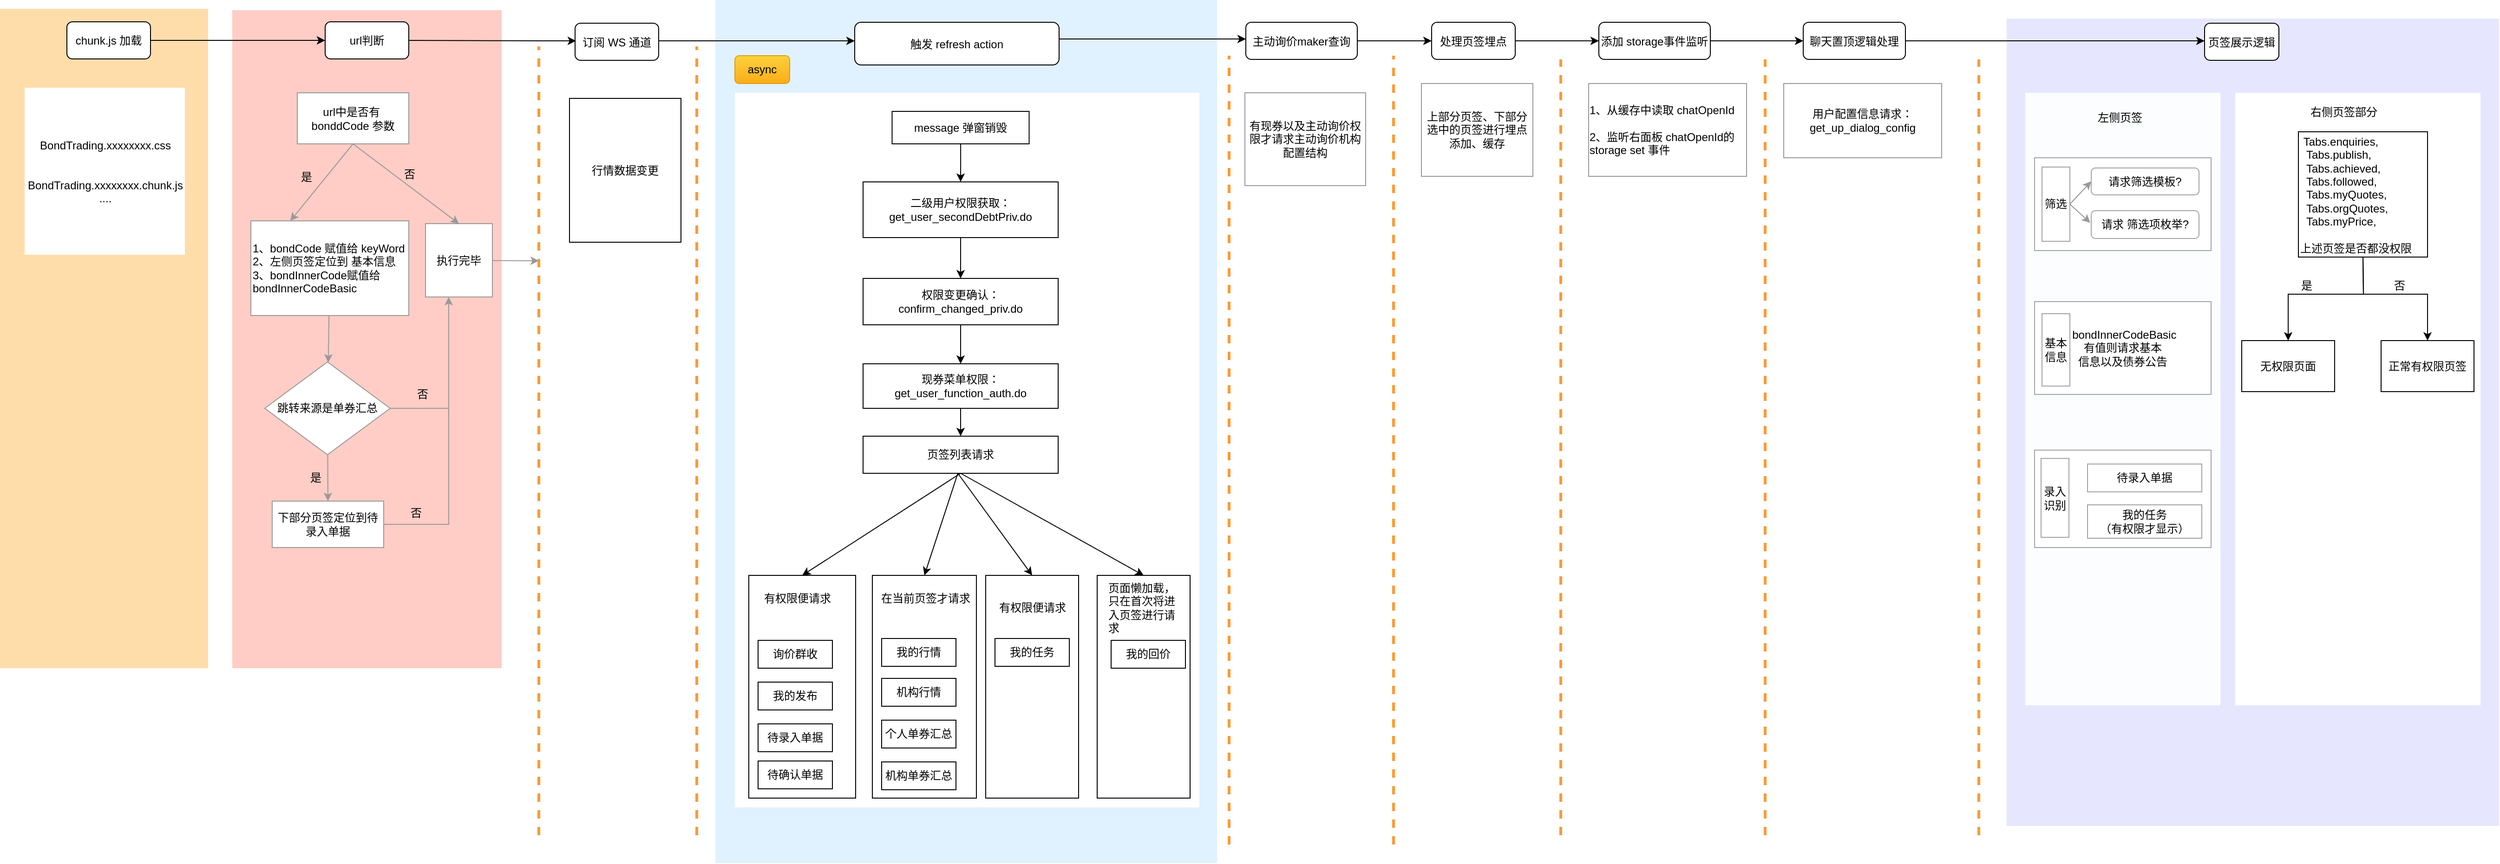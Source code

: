 <mxfile version="21.4.0" type="github" pages="2">
  <diagram id="E5x44cDoQaeF7NATeFnC" name="页面加载流程图">
    <mxGraphModel dx="2219" dy="549" grid="1" gridSize="10" guides="1" tooltips="1" connect="1" arrows="1" fold="1" page="1" pageScale="1" pageWidth="1169" pageHeight="1654" math="0" shadow="0">
      <root>
        <mxCell id="0" />
        <mxCell id="1" parent="0" />
        <mxCell id="bGXHBq7ZRL8jHebe2MsM-99" value="" style="rounded=0;whiteSpace=wrap;html=1;fontSize=12;strokeColor=none;strokeWidth=1;fillColor=#FFC8BF;opacity=90;" parent="1" vertex="1">
          <mxGeometry x="-540" y="131" width="290" height="709" as="geometry" />
        </mxCell>
        <mxCell id="bGXHBq7ZRL8jHebe2MsM-98" value="" style="rounded=0;whiteSpace=wrap;html=1;fontSize=12;strokeColor=none;strokeWidth=1;fillColor=#FFDDAB;" parent="1" vertex="1">
          <mxGeometry x="-790" y="129.5" width="224" height="710.5" as="geometry" />
        </mxCell>
        <mxCell id="bGXHBq7ZRL8jHebe2MsM-96" value="" style="rounded=0;whiteSpace=wrap;html=1;fontSize=12;strokeColor=none;strokeWidth=1;fillColor=#E6E7FF;" parent="1" vertex="1">
          <mxGeometry x="1370" y="140" width="530" height="870" as="geometry" />
        </mxCell>
        <mxCell id="bGXHBq7ZRL8jHebe2MsM-93" value="" style="rounded=0;whiteSpace=wrap;html=1;fontSize=12;strokeColor=none;strokeWidth=1;fillColor=#E0F1FF;" parent="1" vertex="1">
          <mxGeometry x="-20" y="120" width="540" height="930" as="geometry" />
        </mxCell>
        <mxCell id="bGXHBq7ZRL8jHebe2MsM-5" value="订阅 WS 通道" style="rounded=1;" parent="1" vertex="1">
          <mxGeometry x="-171" y="145" width="90" height="40" as="geometry" />
        </mxCell>
        <mxCell id="bGXHBq7ZRL8jHebe2MsM-6" value="" style="curved=1;noEdgeStyle=1;orthogonal=1;exitX=1;exitY=0.5;exitDx=0;exitDy=0;" parent="1" edge="1">
          <mxGeometry relative="1" as="geometry">
            <Array as="points">
              <mxPoint x="-250" y="164" />
              <mxPoint x="-170" y="164" />
              <mxPoint x="-186" y="164" />
            </Array>
            <mxPoint x="-356" y="163.5" as="sourcePoint" />
            <mxPoint x="-170" y="164" as="targetPoint" />
          </mxGeometry>
        </mxCell>
        <mxCell id="bGXHBq7ZRL8jHebe2MsM-7" value="触发 refresh action" style="rounded=1;" parent="1" vertex="1">
          <mxGeometry x="130" y="144" width="220" height="46" as="geometry" />
        </mxCell>
        <mxCell id="bGXHBq7ZRL8jHebe2MsM-8" value="" style="curved=1;noEdgeStyle=1;orthogonal=1;" parent="1" source="bGXHBq7ZRL8jHebe2MsM-5" target="bGXHBq7ZRL8jHebe2MsM-7" edge="1">
          <mxGeometry relative="1" as="geometry">
            <Array as="points">
              <mxPoint x="50" y="164" />
            </Array>
          </mxGeometry>
        </mxCell>
        <mxCell id="bGXHBq7ZRL8jHebe2MsM-9" value="主动询价maker查询" style="rounded=1;" parent="1" vertex="1">
          <mxGeometry x="551" y="144" width="120" height="40" as="geometry" />
        </mxCell>
        <mxCell id="bGXHBq7ZRL8jHebe2MsM-10" value="" style="curved=1;noEdgeStyle=1;orthogonal=1;" parent="1" edge="1">
          <mxGeometry relative="1" as="geometry">
            <Array as="points" />
            <mxPoint x="350" y="162" as="sourcePoint" />
            <mxPoint x="551" y="162" as="targetPoint" />
          </mxGeometry>
        </mxCell>
        <mxCell id="bGXHBq7ZRL8jHebe2MsM-11" value="处理页签埋点" style="rounded=1;" parent="1" vertex="1">
          <mxGeometry x="751" y="144" width="90" height="40" as="geometry" />
        </mxCell>
        <mxCell id="bGXHBq7ZRL8jHebe2MsM-12" value="" style="curved=1;noEdgeStyle=1;orthogonal=1;" parent="1" source="bGXHBq7ZRL8jHebe2MsM-9" target="bGXHBq7ZRL8jHebe2MsM-11" edge="1">
          <mxGeometry relative="1" as="geometry">
            <Array as="points">
              <mxPoint x="731" y="164" />
            </Array>
          </mxGeometry>
        </mxCell>
        <mxCell id="bGXHBq7ZRL8jHebe2MsM-13" value="添加 storage事件监听" style="rounded=1;" parent="1" vertex="1">
          <mxGeometry x="931" y="144" width="120" height="40" as="geometry" />
        </mxCell>
        <mxCell id="bGXHBq7ZRL8jHebe2MsM-14" value="" style="curved=1;noEdgeStyle=1;orthogonal=1;" parent="1" source="bGXHBq7ZRL8jHebe2MsM-11" target="bGXHBq7ZRL8jHebe2MsM-13" edge="1">
          <mxGeometry relative="1" as="geometry">
            <Array as="points">
              <mxPoint x="911" y="164" />
            </Array>
          </mxGeometry>
        </mxCell>
        <mxCell id="bGXHBq7ZRL8jHebe2MsM-15" value="聊天置顶逻辑处理" style="rounded=1;" parent="1" vertex="1">
          <mxGeometry x="1151" y="144" width="110" height="40" as="geometry" />
        </mxCell>
        <mxCell id="bGXHBq7ZRL8jHebe2MsM-16" value="" style="curved=1;noEdgeStyle=1;orthogonal=1;" parent="1" source="bGXHBq7ZRL8jHebe2MsM-13" target="bGXHBq7ZRL8jHebe2MsM-15" edge="1">
          <mxGeometry relative="1" as="geometry">
            <Array as="points">
              <mxPoint x="1051" y="164" />
              <mxPoint x="1131" y="164" />
            </Array>
          </mxGeometry>
        </mxCell>
        <mxCell id="bGXHBq7ZRL8jHebe2MsM-17" value="页签展示逻辑" style="rounded=1;" parent="1" vertex="1">
          <mxGeometry x="1583" y="145" width="80" height="40" as="geometry" />
        </mxCell>
        <mxCell id="bGXHBq7ZRL8jHebe2MsM-18" value="" style="curved=1;noEdgeStyle=1;orthogonal=1;" parent="1" source="bGXHBq7ZRL8jHebe2MsM-15" target="bGXHBq7ZRL8jHebe2MsM-17" edge="1">
          <mxGeometry relative="1" as="geometry">
            <Array as="points">
              <mxPoint x="1331" y="164" />
            </Array>
          </mxGeometry>
        </mxCell>
        <mxCell id="bGXHBq7ZRL8jHebe2MsM-20" value="url判断" style="rounded=1;whiteSpace=wrap;html=1;" parent="1" vertex="1">
          <mxGeometry x="-440" y="143.5" width="90" height="40" as="geometry" />
        </mxCell>
        <mxCell id="bGXHBq7ZRL8jHebe2MsM-22" value="行情数据变更" style="rounded=0;whiteSpace=wrap;html=1;" parent="1" vertex="1">
          <mxGeometry x="-177" y="226" width="120" height="155" as="geometry" />
        </mxCell>
        <mxCell id="bGXHBq7ZRL8jHebe2MsM-23" value="" style="rounded=0;whiteSpace=wrap;html=1;strokeColor=none;" parent="1" vertex="1">
          <mxGeometry x="1" y="220" width="500" height="770" as="geometry" />
        </mxCell>
        <mxCell id="bGXHBq7ZRL8jHebe2MsM-28" value="" style="edgeStyle=orthogonalEdgeStyle;rounded=0;orthogonalLoop=1;jettySize=auto;html=1;" parent="1" source="bGXHBq7ZRL8jHebe2MsM-24" target="bGXHBq7ZRL8jHebe2MsM-25" edge="1">
          <mxGeometry relative="1" as="geometry" />
        </mxCell>
        <mxCell id="bGXHBq7ZRL8jHebe2MsM-24" value="message 弹窗销毁" style="rounded=0;whiteSpace=wrap;html=1;" parent="1" vertex="1">
          <mxGeometry x="170.25" y="240" width="147.5" height="35" as="geometry" />
        </mxCell>
        <mxCell id="bGXHBq7ZRL8jHebe2MsM-33" value="" style="edgeStyle=orthogonalEdgeStyle;rounded=0;orthogonalLoop=1;jettySize=auto;html=1;" parent="1" source="bGXHBq7ZRL8jHebe2MsM-25" target="bGXHBq7ZRL8jHebe2MsM-32" edge="1">
          <mxGeometry relative="1" as="geometry" />
        </mxCell>
        <mxCell id="bGXHBq7ZRL8jHebe2MsM-25" value="二级用户权限获取：get_user_secondDebtPriv.do" style="rounded=0;whiteSpace=wrap;html=1;" parent="1" vertex="1">
          <mxGeometry x="139" y="316" width="210" height="60" as="geometry" />
        </mxCell>
        <mxCell id="bGXHBq7ZRL8jHebe2MsM-70" value="" style="edgeStyle=none;rounded=0;orthogonalLoop=1;jettySize=auto;html=1;" parent="1" source="bGXHBq7ZRL8jHebe2MsM-26" target="bGXHBq7ZRL8jHebe2MsM-45" edge="1">
          <mxGeometry relative="1" as="geometry" />
        </mxCell>
        <mxCell id="bGXHBq7ZRL8jHebe2MsM-26" value="现券菜单权限：get_user_function_auth.do" style="rounded=0;whiteSpace=wrap;html=1;" parent="1" vertex="1">
          <mxGeometry x="139" y="512" width="210" height="48" as="geometry" />
        </mxCell>
        <mxCell id="bGXHBq7ZRL8jHebe2MsM-34" value="" style="edgeStyle=orthogonalEdgeStyle;rounded=0;orthogonalLoop=1;jettySize=auto;html=1;" parent="1" source="bGXHBq7ZRL8jHebe2MsM-32" target="bGXHBq7ZRL8jHebe2MsM-26" edge="1">
          <mxGeometry relative="1" as="geometry" />
        </mxCell>
        <mxCell id="bGXHBq7ZRL8jHebe2MsM-32" value="权限变更确认：confirm_changed_priv.do" style="rounded=0;whiteSpace=wrap;html=1;" parent="1" vertex="1">
          <mxGeometry x="139" y="420" width="210" height="50" as="geometry" />
        </mxCell>
        <mxCell id="bGXHBq7ZRL8jHebe2MsM-35" value="" style="rounded=0;whiteSpace=wrap;html=1;" parent="1" vertex="1">
          <mxGeometry x="16" y="740" width="115" height="240" as="geometry" />
        </mxCell>
        <mxCell id="bGXHBq7ZRL8jHebe2MsM-36" value="" style="rounded=0;whiteSpace=wrap;html=1;" parent="1" vertex="1">
          <mxGeometry x="149" y="740" width="112" height="240" as="geometry" />
        </mxCell>
        <mxCell id="bGXHBq7ZRL8jHebe2MsM-66" style="edgeStyle=none;rounded=0;orthogonalLoop=1;jettySize=auto;html=1;entryX=0.5;entryY=0;entryDx=0;entryDy=0;exitX=0.5;exitY=1;exitDx=0;exitDy=0;" parent="1" source="bGXHBq7ZRL8jHebe2MsM-45" target="bGXHBq7ZRL8jHebe2MsM-35" edge="1">
          <mxGeometry relative="1" as="geometry" />
        </mxCell>
        <mxCell id="bGXHBq7ZRL8jHebe2MsM-67" style="edgeStyle=none;rounded=0;orthogonalLoop=1;jettySize=auto;html=1;entryX=0.5;entryY=0;entryDx=0;entryDy=0;" parent="1" target="bGXHBq7ZRL8jHebe2MsM-36" edge="1">
          <mxGeometry relative="1" as="geometry">
            <mxPoint x="241" y="630" as="sourcePoint" />
          </mxGeometry>
        </mxCell>
        <mxCell id="bGXHBq7ZRL8jHebe2MsM-68" value="" style="edgeStyle=none;rounded=0;orthogonalLoop=1;jettySize=auto;html=1;entryX=0.5;entryY=0;entryDx=0;entryDy=0;exitX=0.5;exitY=1;exitDx=0;exitDy=0;" parent="1" source="bGXHBq7ZRL8jHebe2MsM-45" target="bGXHBq7ZRL8jHebe2MsM-56" edge="1">
          <mxGeometry relative="1" as="geometry" />
        </mxCell>
        <mxCell id="bGXHBq7ZRL8jHebe2MsM-69" value="" style="edgeStyle=none;rounded=0;orthogonalLoop=1;jettySize=auto;html=1;entryX=0.5;entryY=0;entryDx=0;entryDy=0;" parent="1" target="bGXHBq7ZRL8jHebe2MsM-55" edge="1">
          <mxGeometry relative="1" as="geometry">
            <mxPoint x="241" y="630" as="sourcePoint" />
          </mxGeometry>
        </mxCell>
        <mxCell id="bGXHBq7ZRL8jHebe2MsM-45" value="页签列表请求" style="rounded=0;whiteSpace=wrap;html=1;" parent="1" vertex="1">
          <mxGeometry x="139" y="590" width="210" height="40" as="geometry" />
        </mxCell>
        <mxCell id="bGXHBq7ZRL8jHebe2MsM-46" value="询价群收" style="rounded=0;whiteSpace=wrap;html=1;" parent="1" vertex="1">
          <mxGeometry x="26" y="810" width="80" height="30" as="geometry" />
        </mxCell>
        <mxCell id="bGXHBq7ZRL8jHebe2MsM-47" value="我的发布" style="rounded=0;whiteSpace=wrap;html=1;" parent="1" vertex="1">
          <mxGeometry x="26" y="855" width="80" height="30" as="geometry" />
        </mxCell>
        <mxCell id="bGXHBq7ZRL8jHebe2MsM-48" value="待录入单据" style="rounded=0;whiteSpace=wrap;html=1;" parent="1" vertex="1">
          <mxGeometry x="26" y="900" width="80" height="30" as="geometry" />
        </mxCell>
        <mxCell id="bGXHBq7ZRL8jHebe2MsM-49" value="待确认单据" style="rounded=0;whiteSpace=wrap;html=1;" parent="1" vertex="1">
          <mxGeometry x="26" y="940" width="80" height="30" as="geometry" />
        </mxCell>
        <mxCell id="bGXHBq7ZRL8jHebe2MsM-51" value="我的行情" style="rounded=0;whiteSpace=wrap;html=1;" parent="1" vertex="1">
          <mxGeometry x="159" y="808" width="80" height="30" as="geometry" />
        </mxCell>
        <mxCell id="bGXHBq7ZRL8jHebe2MsM-52" value="机构行情" style="rounded=0;whiteSpace=wrap;html=1;" parent="1" vertex="1">
          <mxGeometry x="159" y="851" width="80" height="30" as="geometry" />
        </mxCell>
        <mxCell id="bGXHBq7ZRL8jHebe2MsM-53" value="个人单券汇总" style="rounded=0;whiteSpace=wrap;html=1;" parent="1" vertex="1">
          <mxGeometry x="159" y="896" width="80" height="30" as="geometry" />
        </mxCell>
        <mxCell id="bGXHBq7ZRL8jHebe2MsM-54" value="机构单券汇总" style="rounded=0;whiteSpace=wrap;html=1;" parent="1" vertex="1">
          <mxGeometry x="159" y="941" width="80" height="30" as="geometry" />
        </mxCell>
        <mxCell id="bGXHBq7ZRL8jHebe2MsM-55" value="&lt;span style=&quot;color: rgba(0, 0, 0, 0); font-family: monospace; font-size: 0px; text-align: start;&quot;&gt;%3CmxGraphModel%3E%3Croot%3E%3CmxCell%20id%3D%220%22%2F%3E%3CmxCell%20id%3D%221%22%20parent%3D%220%22%2F%3E%3CmxCell%20id%3D%222%22%20value%3D%22%E6%9C%89%E6%9D%83%E9%99%90%E4%BE%BF%E8%AF%B7%E6%B1%82%22%20style%3D%22text%3Bhtml%3D1%3BstrokeColor%3Dnone%3BfillColor%3Dnone%3Balign%3Dcenter%3BverticalAlign%3Dmiddle%3BwhiteSpace%3Dwrap%3Brounded%3D0%3B%22%20vertex%3D%221%22%20parent%3D%221%22%3E%3CmxGeometry%20x%3D%2275%22%20y%3D%22750%22%20width%3D%2285%22%20height%3D%2230%22%20as%3D%22geometry%22%2F%3E%3C%2FmxCell%3E%3C%2Froot%3E%3C%2FmxGraphModel%3E&lt;/span&gt;" style="rounded=0;whiteSpace=wrap;html=1;" parent="1" vertex="1">
          <mxGeometry x="271" y="740" width="100" height="240" as="geometry" />
        </mxCell>
        <mxCell id="bGXHBq7ZRL8jHebe2MsM-56" value="" style="rounded=0;whiteSpace=wrap;html=1;" parent="1" vertex="1">
          <mxGeometry x="391" y="740" width="100" height="240" as="geometry" />
        </mxCell>
        <mxCell id="bGXHBq7ZRL8jHebe2MsM-57" value="我的任务" style="rounded=0;whiteSpace=wrap;html=1;" parent="1" vertex="1">
          <mxGeometry x="281" y="808" width="80" height="30" as="geometry" />
        </mxCell>
        <mxCell id="bGXHBq7ZRL8jHebe2MsM-58" value="我的回价" style="rounded=0;whiteSpace=wrap;html=1;" parent="1" vertex="1">
          <mxGeometry x="406" y="810" width="80" height="30" as="geometry" />
        </mxCell>
        <mxCell id="bGXHBq7ZRL8jHebe2MsM-60" value="" style="edgeStyle=orthogonalEdgeStyle;rounded=0;orthogonalLoop=1;jettySize=auto;html=1;entryX=0;entryY=0.5;entryDx=0;entryDy=0;" parent="1" source="bGXHBq7ZRL8jHebe2MsM-59" target="bGXHBq7ZRL8jHebe2MsM-20" edge="1">
          <mxGeometry relative="1" as="geometry">
            <mxPoint x="-411" y="164" as="targetPoint" />
          </mxGeometry>
        </mxCell>
        <mxCell id="bGXHBq7ZRL8jHebe2MsM-59" value="chunk.js 加载" style="rounded=1;whiteSpace=wrap;html=1;" parent="1" vertex="1">
          <mxGeometry x="-718" y="143.5" width="90" height="40" as="geometry" />
        </mxCell>
        <mxCell id="bGXHBq7ZRL8jHebe2MsM-61" value="BondTrading.xxxxxxxx.css&lt;br&gt;&lt;br&gt;&lt;br&gt;BondTrading.xxxxxxxx.chunk.js&lt;br&gt;...." style="rounded=0;whiteSpace=wrap;html=1;strokeColor=none;" parent="1" vertex="1">
          <mxGeometry x="-763.5" y="214.5" width="172.5" height="180" as="geometry" />
        </mxCell>
        <mxCell id="bGXHBq7ZRL8jHebe2MsM-62" value="有权限便请求" style="text;html=1;strokeColor=none;fillColor=none;align=center;verticalAlign=middle;whiteSpace=wrap;rounded=0;" parent="1" vertex="1">
          <mxGeometry x="26" y="750" width="85" height="30" as="geometry" />
        </mxCell>
        <mxCell id="bGXHBq7ZRL8jHebe2MsM-63" value="在当前页签才请求" style="text;html=1;strokeColor=none;fillColor=none;align=center;verticalAlign=middle;whiteSpace=wrap;rounded=0;" parent="1" vertex="1">
          <mxGeometry x="153" y="750" width="107" height="30" as="geometry" />
        </mxCell>
        <mxCell id="bGXHBq7ZRL8jHebe2MsM-64" value="有权限便请求" style="text;html=1;strokeColor=none;fillColor=none;align=center;verticalAlign=middle;whiteSpace=wrap;rounded=0;" parent="1" vertex="1">
          <mxGeometry x="277.5" y="759.5" width="87" height="31" as="geometry" />
        </mxCell>
        <mxCell id="bGXHBq7ZRL8jHebe2MsM-65" value="页面懒加载，只在首次将进入页签进行请求" style="text;html=1;strokeColor=none;fillColor=none;align=left;verticalAlign=middle;whiteSpace=wrap;rounded=0;" parent="1" vertex="1">
          <mxGeometry x="401" y="750" width="80" height="50" as="geometry" />
        </mxCell>
        <mxCell id="bGXHBq7ZRL8jHebe2MsM-71" value="&lt;font style=&quot;font-size: 12px;&quot;&gt;有现券以及主动询价权限才请求主动询价机构配置结构&lt;/font&gt;" style="rounded=0;whiteSpace=wrap;html=1;strokeColor=#999999;" parent="1" vertex="1">
          <mxGeometry x="550" y="220" width="130" height="100" as="geometry" />
        </mxCell>
        <mxCell id="bGXHBq7ZRL8jHebe2MsM-72" value="&lt;font style=&quot;font-size: 12px;&quot;&gt;上部分页签、下部分选中的页签进行埋点添加、缓存&lt;/font&gt;" style="rounded=0;whiteSpace=wrap;html=1;strokeColor=#999999;" parent="1" vertex="1">
          <mxGeometry x="740" y="210" width="120" height="100" as="geometry" />
        </mxCell>
        <mxCell id="bGXHBq7ZRL8jHebe2MsM-73" value="&lt;div style=&quot;text-align: left;&quot;&gt;&lt;span style=&quot;background-color: initial;&quot;&gt;1、从缓存中读取 chatOpenId&lt;br&gt;&lt;br&gt;&lt;/span&gt;&lt;/div&gt;&lt;div style=&quot;text-align: left;&quot;&gt;&lt;span style=&quot;background-color: initial;&quot;&gt;2、监听右面板 chatOpenId的storage set 事件&lt;/span&gt;&lt;/div&gt;" style="rounded=0;whiteSpace=wrap;html=1;fontSize=12;strokeColor=#999999;" parent="1" vertex="1">
          <mxGeometry x="920" y="210" width="170" height="100" as="geometry" />
        </mxCell>
        <mxCell id="bGXHBq7ZRL8jHebe2MsM-74" value="用户配置信息请求：&lt;br&gt;get_up_dialog_config" style="rounded=0;whiteSpace=wrap;html=1;fontSize=12;strokeColor=#999999;" parent="1" vertex="1">
          <mxGeometry x="1130" y="210" width="170" height="80" as="geometry" />
        </mxCell>
        <mxCell id="bGXHBq7ZRL8jHebe2MsM-75" value="" style="rounded=0;whiteSpace=wrap;html=1;fontSize=12;strokeColor=none;" parent="1" vertex="1">
          <mxGeometry x="1616" y="220" width="264" height="660" as="geometry" />
        </mxCell>
        <mxCell id="bGXHBq7ZRL8jHebe2MsM-80" style="edgeStyle=none;rounded=0;orthogonalLoop=1;jettySize=auto;html=1;exitX=0.5;exitY=1;exitDx=0;exitDy=0;entryX=0.5;entryY=0;entryDx=0;entryDy=0;fontSize=12;" parent="1" source="bGXHBq7ZRL8jHebe2MsM-76" target="bGXHBq7ZRL8jHebe2MsM-77" edge="1">
          <mxGeometry relative="1" as="geometry">
            <Array as="points">
              <mxPoint x="1754" y="437" />
              <mxPoint x="1673" y="437" />
            </Array>
          </mxGeometry>
        </mxCell>
        <mxCell id="bGXHBq7ZRL8jHebe2MsM-81" style="edgeStyle=none;rounded=0;orthogonalLoop=1;jettySize=auto;html=1;exitX=0.5;exitY=1;exitDx=0;exitDy=0;entryX=0.5;entryY=0;entryDx=0;entryDy=0;fontSize=12;" parent="1" source="bGXHBq7ZRL8jHebe2MsM-76" target="bGXHBq7ZRL8jHebe2MsM-78" edge="1">
          <mxGeometry relative="1" as="geometry">
            <Array as="points">
              <mxPoint x="1754" y="437" />
              <mxPoint x="1823" y="437" />
            </Array>
          </mxGeometry>
        </mxCell>
        <mxCell id="bGXHBq7ZRL8jHebe2MsM-76" value="&lt;div&gt;&lt;div&gt;&amp;nbsp;Tabs.enquiries,&lt;/div&gt;&lt;div&gt;&amp;nbsp; Tabs.publish,&lt;/div&gt;&lt;div&gt;&amp;nbsp; Tabs.achieved,&lt;/div&gt;&lt;div&gt;&amp;nbsp; Tabs.followed,&lt;/div&gt;&lt;div&gt;&amp;nbsp; Tabs.myQuotes,&lt;/div&gt;&lt;div&gt;&amp;nbsp; Tabs.orgQuotes,&lt;/div&gt;&lt;div&gt;&amp;nbsp; Tabs.myPrice,&lt;/div&gt;&lt;div&gt;&lt;span style=&quot;background-color: initial;&quot;&gt;&amp;nbsp;&lt;/span&gt;&lt;br&gt;&lt;/div&gt;&lt;/div&gt;&lt;div&gt;上述页签是否都没权限&lt;/div&gt;" style="rounded=0;whiteSpace=wrap;html=1;fontSize=12;align=left;" parent="1" vertex="1">
          <mxGeometry x="1684" y="262" width="139" height="135" as="geometry" />
        </mxCell>
        <mxCell id="bGXHBq7ZRL8jHebe2MsM-77" value="无权限页面" style="rounded=0;whiteSpace=wrap;html=1;fontSize=12;" parent="1" vertex="1">
          <mxGeometry x="1623" y="487" width="100" height="55" as="geometry" />
        </mxCell>
        <mxCell id="bGXHBq7ZRL8jHebe2MsM-78" value="正常有权限页签" style="rounded=0;whiteSpace=wrap;html=1;fontSize=12;" parent="1" vertex="1">
          <mxGeometry x="1773" y="487" width="100" height="55" as="geometry" />
        </mxCell>
        <mxCell id="bGXHBq7ZRL8jHebe2MsM-82" value="否" style="text;html=1;strokeColor=none;fillColor=none;align=center;verticalAlign=middle;whiteSpace=wrap;rounded=0;fontSize=12;" parent="1" vertex="1">
          <mxGeometry x="1763" y="413" width="60" height="30" as="geometry" />
        </mxCell>
        <mxCell id="bGXHBq7ZRL8jHebe2MsM-84" value="是" style="text;html=1;strokeColor=none;fillColor=none;align=center;verticalAlign=middle;whiteSpace=wrap;rounded=0;fontSize=12;" parent="1" vertex="1">
          <mxGeometry x="1663" y="413" width="60" height="30" as="geometry" />
        </mxCell>
        <mxCell id="bGXHBq7ZRL8jHebe2MsM-91" value="" style="endArrow=none;html=1;rounded=0;fontSize=12;dashed=1;strokeColor=#FF9933;strokeWidth=3;" parent="1" edge="1">
          <mxGeometry width="50" height="50" relative="1" as="geometry">
            <mxPoint x="890" y="1020" as="sourcePoint" />
            <mxPoint x="890" y="184" as="targetPoint" />
          </mxGeometry>
        </mxCell>
        <mxCell id="bGXHBq7ZRL8jHebe2MsM-92" value="" style="endArrow=none;html=1;rounded=0;fontSize=12;dashed=1;strokeColor=#FF9933;strokeWidth=3;" parent="1" edge="1">
          <mxGeometry width="50" height="50" relative="1" as="geometry">
            <mxPoint x="710" y="1030" as="sourcePoint" />
            <mxPoint x="710" y="180" as="targetPoint" />
          </mxGeometry>
        </mxCell>
        <mxCell id="bGXHBq7ZRL8jHebe2MsM-94" value="" style="endArrow=none;html=1;rounded=0;fontSize=12;dashed=1;strokeColor=#FF9933;strokeWidth=3;" parent="1" edge="1">
          <mxGeometry width="50" height="50" relative="1" as="geometry">
            <mxPoint x="1110" y="1020" as="sourcePoint" />
            <mxPoint x="1110" y="184" as="targetPoint" />
          </mxGeometry>
        </mxCell>
        <mxCell id="bGXHBq7ZRL8jHebe2MsM-95" value="" style="endArrow=none;html=1;rounded=0;fontSize=12;dashed=1;strokeColor=#FF9933;strokeWidth=3;" parent="1" edge="1">
          <mxGeometry width="50" height="50" relative="1" as="geometry">
            <mxPoint x="1340" y="1020" as="sourcePoint" />
            <mxPoint x="1340" y="184" as="targetPoint" />
          </mxGeometry>
        </mxCell>
        <mxCell id="bGXHBq7ZRL8jHebe2MsM-102" value="" style="edgeStyle=none;rounded=0;orthogonalLoop=1;jettySize=auto;html=1;fontSize=12;strokeColor=#999999;strokeWidth=1;entryX=0.25;entryY=0;entryDx=0;entryDy=0;exitX=0.5;exitY=1;exitDx=0;exitDy=0;" parent="1" source="bGXHBq7ZRL8jHebe2MsM-100" target="bGXHBq7ZRL8jHebe2MsM-101" edge="1">
          <mxGeometry relative="1" as="geometry" />
        </mxCell>
        <mxCell id="bGXHBq7ZRL8jHebe2MsM-108" style="edgeStyle=none;rounded=0;orthogonalLoop=1;jettySize=auto;html=1;exitX=0.5;exitY=1;exitDx=0;exitDy=0;entryX=0.5;entryY=0;entryDx=0;entryDy=0;fontSize=12;strokeColor=#999999;strokeWidth=1;" parent="1" source="bGXHBq7ZRL8jHebe2MsM-100" target="bGXHBq7ZRL8jHebe2MsM-107" edge="1">
          <mxGeometry relative="1" as="geometry" />
        </mxCell>
        <mxCell id="bGXHBq7ZRL8jHebe2MsM-100" value="url中是否有&amp;nbsp; bonddCode 参数" style="rounded=0;whiteSpace=wrap;html=1;fontSize=12;strokeColor=#999999;strokeWidth=1;fillColor=#FFFFFF;" parent="1" vertex="1">
          <mxGeometry x="-470" y="220" width="120" height="55" as="geometry" />
        </mxCell>
        <mxCell id="bGXHBq7ZRL8jHebe2MsM-114" value="" style="edgeStyle=none;rounded=0;orthogonalLoop=1;jettySize=auto;html=1;fontSize=12;strokeColor=#999999;strokeWidth=1;" parent="1" source="bGXHBq7ZRL8jHebe2MsM-101" target="bGXHBq7ZRL8jHebe2MsM-113" edge="1">
          <mxGeometry relative="1" as="geometry" />
        </mxCell>
        <mxCell id="bGXHBq7ZRL8jHebe2MsM-101" value="1、bondCode 赋值给 keyWord&lt;br&gt;2、左侧页签定位到 基本信息&lt;br&gt;3、bondInnerCode赋值给bondInnerCodeBasic" style="whiteSpace=wrap;html=1;fillColor=#FFFFFF;strokeColor=#999999;rounded=0;strokeWidth=1;align=left;" parent="1" vertex="1">
          <mxGeometry x="-520" y="358" width="170" height="102" as="geometry" />
        </mxCell>
        <mxCell id="bGXHBq7ZRL8jHebe2MsM-128" value="" style="edgeStyle=none;rounded=0;orthogonalLoop=1;jettySize=auto;html=1;fontSize=12;strokeColor=#999999;strokeWidth=1;" parent="1" source="bGXHBq7ZRL8jHebe2MsM-107" edge="1">
          <mxGeometry relative="1" as="geometry">
            <mxPoint x="-210" y="401" as="targetPoint" />
          </mxGeometry>
        </mxCell>
        <mxCell id="bGXHBq7ZRL8jHebe2MsM-107" value="执行完毕" style="rounded=0;whiteSpace=wrap;html=1;fontSize=12;strokeColor=#999999;strokeWidth=1;fillColor=#FFFFFF;" parent="1" vertex="1">
          <mxGeometry x="-332" y="361" width="72" height="79" as="geometry" />
        </mxCell>
        <mxCell id="bGXHBq7ZRL8jHebe2MsM-109" value="是" style="text;html=1;strokeColor=none;fillColor=none;align=center;verticalAlign=middle;whiteSpace=wrap;rounded=0;fontSize=12;" parent="1" vertex="1">
          <mxGeometry x="-490" y="296" width="60" height="30" as="geometry" />
        </mxCell>
        <mxCell id="bGXHBq7ZRL8jHebe2MsM-110" value="否" style="text;html=1;strokeColor=none;fillColor=none;align=center;verticalAlign=middle;whiteSpace=wrap;rounded=0;fontSize=12;" parent="1" vertex="1">
          <mxGeometry x="-379" y="293" width="60" height="30" as="geometry" />
        </mxCell>
        <mxCell id="bGXHBq7ZRL8jHebe2MsM-119" style="edgeStyle=none;rounded=0;orthogonalLoop=1;jettySize=auto;html=1;entryX=0.5;entryY=0;entryDx=0;entryDy=0;fontSize=12;strokeColor=#999999;strokeWidth=1;" parent="1" source="bGXHBq7ZRL8jHebe2MsM-113" target="bGXHBq7ZRL8jHebe2MsM-118" edge="1">
          <mxGeometry relative="1" as="geometry" />
        </mxCell>
        <mxCell id="bGXHBq7ZRL8jHebe2MsM-113" value="跳转来源是单券汇总" style="rhombus;whiteSpace=wrap;html=1;align=center;fillColor=#FFFFFF;strokeColor=#999999;rounded=0;strokeWidth=1;" parent="1" vertex="1">
          <mxGeometry x="-505" y="510" width="135" height="100" as="geometry" />
        </mxCell>
        <mxCell id="bGXHBq7ZRL8jHebe2MsM-117" value="否" style="text;html=1;strokeColor=none;fillColor=none;align=center;verticalAlign=middle;whiteSpace=wrap;rounded=0;fontSize=12;" parent="1" vertex="1">
          <mxGeometry x="-365" y="530" width="60" height="30" as="geometry" />
        </mxCell>
        <mxCell id="bGXHBq7ZRL8jHebe2MsM-118" value="下部分页签定位到待录入单据" style="rounded=0;whiteSpace=wrap;html=1;fontSize=12;strokeColor=#999999;strokeWidth=1;fillColor=#FFFFFF;" parent="1" vertex="1">
          <mxGeometry x="-497" y="660" width="120" height="50" as="geometry" />
        </mxCell>
        <mxCell id="bGXHBq7ZRL8jHebe2MsM-125" value="" style="group" parent="1" vertex="1" connectable="0">
          <mxGeometry x="-307" y="560" height="125" as="geometry" />
        </mxCell>
        <mxCell id="bGXHBq7ZRL8jHebe2MsM-144" value="" style="group" parent="bGXHBq7ZRL8jHebe2MsM-125" vertex="1" connectable="0">
          <mxGeometry height="125" as="geometry" />
        </mxCell>
        <mxCell id="bGXHBq7ZRL8jHebe2MsM-116" style="edgeStyle=none;rounded=0;orthogonalLoop=1;jettySize=auto;html=1;exitX=1;exitY=0.5;exitDx=0;exitDy=0;fontSize=12;strokeColor=#999999;strokeWidth=1;" parent="bGXHBq7ZRL8jHebe2MsM-144" source="bGXHBq7ZRL8jHebe2MsM-113" edge="1">
          <mxGeometry relative="1" as="geometry">
            <mxPoint y="-120" as="targetPoint" />
            <Array as="points">
              <mxPoint />
            </Array>
          </mxGeometry>
        </mxCell>
        <mxCell id="bGXHBq7ZRL8jHebe2MsM-124" value="" style="endArrow=none;html=1;rounded=0;fontSize=12;strokeColor=#999999;strokeWidth=1;exitX=1;exitY=0.5;exitDx=0;exitDy=0;" parent="bGXHBq7ZRL8jHebe2MsM-144" source="bGXHBq7ZRL8jHebe2MsM-118" edge="1">
          <mxGeometry width="50" height="50" relative="1" as="geometry">
            <mxPoint x="-63" y="130" as="sourcePoint" />
            <mxPoint as="targetPoint" />
            <Array as="points">
              <mxPoint y="125" />
            </Array>
          </mxGeometry>
        </mxCell>
        <mxCell id="bGXHBq7ZRL8jHebe2MsM-126" value="是" style="text;html=1;strokeColor=none;fillColor=none;align=center;verticalAlign=middle;whiteSpace=wrap;rounded=0;fontSize=12;" parent="1" vertex="1">
          <mxGeometry x="-480" y="620" width="60" height="30" as="geometry" />
        </mxCell>
        <mxCell id="bGXHBq7ZRL8jHebe2MsM-127" value="否" style="text;html=1;strokeColor=none;fillColor=none;align=center;verticalAlign=middle;whiteSpace=wrap;rounded=0;fontSize=12;" parent="1" vertex="1">
          <mxGeometry x="-372" y="658" width="60" height="30" as="geometry" />
        </mxCell>
        <mxCell id="bGXHBq7ZRL8jHebe2MsM-129" value="" style="endArrow=none;html=1;rounded=0;fontSize=12;dashed=1;strokeColor=#FF9933;strokeWidth=3;" parent="1" edge="1">
          <mxGeometry width="50" height="50" relative="1" as="geometry">
            <mxPoint x="-210" y="1020" as="sourcePoint" />
            <mxPoint x="-210" y="170" as="targetPoint" />
          </mxGeometry>
        </mxCell>
        <mxCell id="bGXHBq7ZRL8jHebe2MsM-132" value="async" style="rounded=1;whiteSpace=wrap;html=1;fontSize=12;strokeColor=#d79b00;strokeWidth=1;fillColor=#ffcd28;opacity=90;gradientColor=#ffa500;" parent="1" vertex="1">
          <mxGeometry x="1" y="180" width="59" height="30" as="geometry" />
        </mxCell>
        <mxCell id="bGXHBq7ZRL8jHebe2MsM-133" value="" style="rounded=0;whiteSpace=wrap;html=1;fontSize=12;strokeColor=none;strokeWidth=1;fillColor=#FFFFFF;opacity=90;" parent="1" vertex="1">
          <mxGeometry x="1390" y="220" width="210" height="660" as="geometry" />
        </mxCell>
        <mxCell id="bGXHBq7ZRL8jHebe2MsM-134" value="左侧页签" style="text;html=1;strokeColor=none;fillColor=none;align=center;verticalAlign=middle;whiteSpace=wrap;rounded=0;fontSize=12;opacity=90;" parent="1" vertex="1">
          <mxGeometry x="1454" y="231" width="76" height="31" as="geometry" />
        </mxCell>
        <mxCell id="bGXHBq7ZRL8jHebe2MsM-135" value="右侧页签部分" style="text;html=1;strokeColor=none;fillColor=none;align=center;verticalAlign=middle;whiteSpace=wrap;rounded=0;fontSize=12;opacity=90;" parent="1" vertex="1">
          <mxGeometry x="1693" y="226" width="80" height="30" as="geometry" />
        </mxCell>
        <mxCell id="bGXHBq7ZRL8jHebe2MsM-136" value="" style="endArrow=none;html=1;rounded=0;fontSize=12;dashed=1;strokeColor=#FF9933;strokeWidth=3;" parent="1" edge="1">
          <mxGeometry width="50" height="50" relative="1" as="geometry">
            <mxPoint x="533" y="1030" as="sourcePoint" />
            <mxPoint x="533" y="180" as="targetPoint" />
          </mxGeometry>
        </mxCell>
        <mxCell id="bGXHBq7ZRL8jHebe2MsM-137" value="" style="endArrow=none;html=1;rounded=0;fontSize=12;dashed=1;strokeColor=#FF9933;strokeWidth=3;" parent="1" edge="1">
          <mxGeometry width="50" height="50" relative="1" as="geometry">
            <mxPoint x="-40" y="1020" as="sourcePoint" />
            <mxPoint x="-40" y="170" as="targetPoint" />
          </mxGeometry>
        </mxCell>
        <mxCell id="bGXHBq7ZRL8jHebe2MsM-138" value="" style="rounded=0;whiteSpace=wrap;html=1;fontSize=12;strokeColor=#999999;strokeWidth=1;fillColor=#FFFFFF;opacity=90;" parent="1" vertex="1">
          <mxGeometry x="1400" y="290" width="190" height="100" as="geometry" />
        </mxCell>
        <mxCell id="bGXHBq7ZRL8jHebe2MsM-150" style="edgeStyle=none;rounded=0;orthogonalLoop=1;jettySize=auto;html=1;exitX=1;exitY=0.5;exitDx=0;exitDy=0;entryX=0;entryY=0.5;entryDx=0;entryDy=0;fontSize=12;strokeColor=#999999;strokeWidth=1;" parent="1" source="bGXHBq7ZRL8jHebe2MsM-139" target="bGXHBq7ZRL8jHebe2MsM-146" edge="1">
          <mxGeometry relative="1" as="geometry" />
        </mxCell>
        <mxCell id="bGXHBq7ZRL8jHebe2MsM-151" style="edgeStyle=none;rounded=0;orthogonalLoop=1;jettySize=auto;html=1;exitX=1;exitY=0.5;exitDx=0;exitDy=0;fontSize=12;strokeColor=#999999;strokeWidth=1;" parent="1" source="bGXHBq7ZRL8jHebe2MsM-139" edge="1">
          <mxGeometry relative="1" as="geometry">
            <mxPoint x="1460" y="360" as="targetPoint" />
          </mxGeometry>
        </mxCell>
        <mxCell id="bGXHBq7ZRL8jHebe2MsM-139" value="筛选" style="rounded=0;whiteSpace=wrap;html=1;fontSize=12;strokeColor=#999999;strokeWidth=1;fillColor=#FFFFFF;opacity=90;" parent="1" vertex="1">
          <mxGeometry x="1408" y="300" width="30" height="80" as="geometry" />
        </mxCell>
        <mxCell id="bGXHBq7ZRL8jHebe2MsM-140" value="&lt;span style=&quot;white-space: pre;&quot;&gt; &lt;/span&gt;bondInnerCodeBasic &lt;br&gt;有值则请求基本&lt;br&gt;信息以及债券公告" style="rounded=0;whiteSpace=wrap;html=1;fontSize=12;strokeColor=#999999;strokeWidth=1;fillColor=#FFFFFF;opacity=90;" parent="1" vertex="1">
          <mxGeometry x="1400" y="445" width="190" height="100" as="geometry" />
        </mxCell>
        <mxCell id="bGXHBq7ZRL8jHebe2MsM-141" value="基本信息" style="rounded=0;whiteSpace=wrap;html=1;fontSize=12;strokeColor=#999999;strokeWidth=1;fillColor=#FFFFFF;opacity=90;" parent="1" vertex="1">
          <mxGeometry x="1408" y="458" width="30" height="78" as="geometry" />
        </mxCell>
        <mxCell id="bGXHBq7ZRL8jHebe2MsM-142" value="" style="rounded=0;whiteSpace=wrap;html=1;fontSize=12;strokeColor=#999999;strokeWidth=1;fillColor=#FFFFFF;opacity=90;" parent="1" vertex="1">
          <mxGeometry x="1400" y="605" width="190" height="105" as="geometry" />
        </mxCell>
        <mxCell id="bGXHBq7ZRL8jHebe2MsM-143" value="录入识别" style="rounded=0;whiteSpace=wrap;html=1;fontSize=12;strokeColor=#999999;strokeWidth=1;fillColor=#FFFFFF;opacity=90;" parent="1" vertex="1">
          <mxGeometry x="1407" y="614" width="30" height="85" as="geometry" />
        </mxCell>
        <mxCell id="bGXHBq7ZRL8jHebe2MsM-145" style="edgeStyle=none;rounded=0;orthogonalLoop=1;jettySize=auto;html=1;exitX=1;exitY=0.75;exitDx=0;exitDy=0;fontSize=12;strokeColor=#999999;strokeWidth=1;" parent="1" source="bGXHBq7ZRL8jHebe2MsM-126" target="bGXHBq7ZRL8jHebe2MsM-126" edge="1">
          <mxGeometry relative="1" as="geometry" />
        </mxCell>
        <mxCell id="bGXHBq7ZRL8jHebe2MsM-146" value="请求筛选模板?" style="rounded=1;whiteSpace=wrap;html=1;fontSize=12;strokeColor=#999999;strokeWidth=1;fillColor=#FFFFFF;opacity=90;" parent="1" vertex="1">
          <mxGeometry x="1461" y="301" width="116" height="29" as="geometry" />
        </mxCell>
        <mxCell id="bGXHBq7ZRL8jHebe2MsM-147" value="请求 筛选项枚举?" style="rounded=1;whiteSpace=wrap;html=1;fontSize=12;strokeColor=#999999;strokeWidth=1;fillColor=#FFFFFF;opacity=90;" parent="1" vertex="1">
          <mxGeometry x="1461" y="347" width="116" height="30" as="geometry" />
        </mxCell>
        <mxCell id="bGXHBq7ZRL8jHebe2MsM-152" value="待录入单据" style="rounded=0;whiteSpace=wrap;html=1;fontSize=12;strokeColor=#999999;strokeWidth=1;fillColor=#FFFFFF;opacity=90;" parent="1" vertex="1">
          <mxGeometry x="1457" y="620" width="123" height="30" as="geometry" />
        </mxCell>
        <mxCell id="bGXHBq7ZRL8jHebe2MsM-153" value="我的任务&lt;br&gt;（有权限才显示）" style="rounded=0;whiteSpace=wrap;html=1;fontSize=12;strokeColor=#999999;strokeWidth=1;fillColor=#FFFFFF;opacity=90;" parent="1" vertex="1">
          <mxGeometry x="1457" y="664" width="123" height="36" as="geometry" />
        </mxCell>
      </root>
    </mxGraphModel>
  </diagram>
  <diagram id="2x2kH3iN9NSTp5_7ysEB" name="react-dom">
    <mxGraphModel dx="1050" dy="549" grid="1" gridSize="10" guides="1" tooltips="1" connect="1" arrows="1" fold="1" page="1" pageScale="1" pageWidth="1600" pageHeight="1169" math="0" shadow="0">
      <root>
        <mxCell id="0" />
        <mxCell id="1" parent="0" />
        <mxCell id="YYYJm4IX4pcyu4WOxylN-1" value="" style="rounded=1;whiteSpace=wrap;html=1;fontFamily=Helvetica;fontSize=14;fontColor=#333333;fillColor=#f5f5f5;strokeColor=#666666;" vertex="1" parent="1">
          <mxGeometry x="670" y="765" width="480" height="230" as="geometry" />
        </mxCell>
        <mxCell id="YYYJm4IX4pcyu4WOxylN-2" value="" style="edgeStyle=none;html=1;fontSize=14;" edge="1" parent="1" source="YYYJm4IX4pcyu4WOxylN-3" target="YYYJm4IX4pcyu4WOxylN-16">
          <mxGeometry relative="1" as="geometry" />
        </mxCell>
        <mxCell id="YYYJm4IX4pcyu4WOxylN-3" value="ReactDom.render" style="rounded=1;whiteSpace=wrap;html=1;fontSize=14;" vertex="1" parent="1">
          <mxGeometry x="150" y="440" width="120" height="60" as="geometry" />
        </mxCell>
        <mxCell id="YYYJm4IX4pcyu4WOxylN-4" value="" style="edgeStyle=none;html=1;fontSize=14;" edge="1" parent="1" source="YYYJm4IX4pcyu4WOxylN-6">
          <mxGeometry relative="1" as="geometry">
            <mxPoint x="765" y="470" as="targetPoint" />
          </mxGeometry>
        </mxCell>
        <mxCell id="YYYJm4IX4pcyu4WOxylN-5" value="" style="edgeStyle=none;html=1;fontSize=14;" edge="1" parent="1" source="YYYJm4IX4pcyu4WOxylN-6" target="YYYJm4IX4pcyu4WOxylN-9">
          <mxGeometry relative="1" as="geometry" />
        </mxCell>
        <mxCell id="YYYJm4IX4pcyu4WOxylN-6" value="是否初始化" style="rhombus;whiteSpace=wrap;html=1;fontSize=14;rounded=1;" vertex="1" parent="1">
          <mxGeometry x="520" y="430" width="100" height="80" as="geometry" />
        </mxCell>
        <mxCell id="YYYJm4IX4pcyu4WOxylN-7" value="" style="edgeStyle=none;html=1;fontSize=14;" edge="1" parent="1" source="YYYJm4IX4pcyu4WOxylN-9" target="YYYJm4IX4pcyu4WOxylN-11">
          <mxGeometry relative="1" as="geometry" />
        </mxCell>
        <mxCell id="YYYJm4IX4pcyu4WOxylN-8" value="" style="edgeStyle=none;html=1;fontFamily=Helvetica;fontSize=14;fontColor=default;" edge="1" parent="1" source="YYYJm4IX4pcyu4WOxylN-9" target="YYYJm4IX4pcyu4WOxylN-34">
          <mxGeometry relative="1" as="geometry" />
        </mxCell>
        <mxCell id="YYYJm4IX4pcyu4WOxylN-9" value="更新 rootDomContainer" style="whiteSpace=wrap;html=1;fontSize=14;rounded=1;" vertex="1" parent="1">
          <mxGeometry x="510" y="850" width="120" height="60" as="geometry" />
        </mxCell>
        <mxCell id="YYYJm4IX4pcyu4WOxylN-10" style="edgeStyle=none;html=1;exitX=0.5;exitY=1;exitDx=0;exitDy=0;entryX=1;entryY=0.5;entryDx=0;entryDy=0;fontFamily=Helvetica;fontSize=14;fontColor=default;rounded=0;" edge="1" parent="1" source="YYYJm4IX4pcyu4WOxylN-11" target="YYYJm4IX4pcyu4WOxylN-12">
          <mxGeometry relative="1" as="geometry">
            <Array as="points">
              <mxPoint x="570" y="1270" />
            </Array>
          </mxGeometry>
        </mxCell>
        <mxCell id="YYYJm4IX4pcyu4WOxylN-11" value="获取PublicRootInstance并返回" style="whiteSpace=wrap;html=1;fontSize=14;rounded=1;" vertex="1" parent="1">
          <mxGeometry x="505" y="980" width="130" height="80" as="geometry" />
        </mxCell>
        <mxCell id="YYYJm4IX4pcyu4WOxylN-12" value="end" style="rounded=1;whiteSpace=wrap;html=1;fontSize=14;" vertex="1" parent="1">
          <mxGeometry x="153" y="1240" width="120" height="60" as="geometry" />
        </mxCell>
        <mxCell id="YYYJm4IX4pcyu4WOxylN-13" style="edgeStyle=none;html=1;exitX=0.5;exitY=1;exitDx=0;exitDy=0;entryX=0.5;entryY=0;entryDx=0;entryDy=0;fontSize=14;" edge="1" parent="1" source="YYYJm4IX4pcyu4WOxylN-16" target="YYYJm4IX4pcyu4WOxylN-12">
          <mxGeometry relative="1" as="geometry">
            <Array as="points">
              <mxPoint x="210" y="1000" />
            </Array>
          </mxGeometry>
        </mxCell>
        <mxCell id="YYYJm4IX4pcyu4WOxylN-14" value="N" style="edgeLabel;html=1;align=center;verticalAlign=middle;resizable=0;points=[];fontSize=14;" vertex="1" connectable="0" parent="YYYJm4IX4pcyu4WOxylN-13">
          <mxGeometry x="-0.295" y="4" relative="1" as="geometry">
            <mxPoint x="-4" as="offset" />
          </mxGeometry>
        </mxCell>
        <mxCell id="YYYJm4IX4pcyu4WOxylN-15" style="edgeStyle=none;html=1;exitX=1;exitY=0.5;exitDx=0;exitDy=0;entryX=0;entryY=0.5;entryDx=0;entryDy=0;fontSize=14;" edge="1" parent="1" source="YYYJm4IX4pcyu4WOxylN-16" target="YYYJm4IX4pcyu4WOxylN-6">
          <mxGeometry relative="1" as="geometry">
            <Array as="points">
              <mxPoint x="340" y="640" />
              <mxPoint x="340" y="470" />
            </Array>
          </mxGeometry>
        </mxCell>
        <mxCell id="YYYJm4IX4pcyu4WOxylN-16" value="&lt;br&gt;&lt;br&gt;root cantianer&lt;br&gt;是否是合法&lt;br&gt;节点" style="rhombus;whiteSpace=wrap;html=1;fontSize=14;rounded=1;" vertex="1" parent="1">
          <mxGeometry x="150" y="580" width="120" height="120" as="geometry" />
        </mxCell>
        <mxCell id="YYYJm4IX4pcyu4WOxylN-17" value="Y" style="text;html=1;align=center;verticalAlign=middle;resizable=0;points=[];autosize=1;strokeColor=none;fillColor=none;fontSize=14;" vertex="1" parent="1">
          <mxGeometry x="300" y="610" width="30" height="30" as="geometry" />
        </mxCell>
        <mxCell id="YYYJm4IX4pcyu4WOxylN-18" value="将子树渲染到容器节点中" style="text;html=1;align=center;verticalAlign=middle;resizable=0;points=[];autosize=1;strokeColor=none;fillColor=none;fontSize=14;" vertex="1" parent="1">
          <mxGeometry x="340" y="445" width="180" height="30" as="geometry" />
        </mxCell>
        <mxCell id="YYYJm4IX4pcyu4WOxylN-19" value="从Dom容器中创建 Root" style="text;html=1;align=center;verticalAlign=middle;resizable=0;points=[];autosize=1;strokeColor=none;fillColor=none;fontSize=14;" vertex="1" parent="1">
          <mxGeometry x="600" y="439" width="170" height="30" as="geometry" />
        </mxCell>
        <mxCell id="YYYJm4IX4pcyu4WOxylN-20" value="_reactRootContainer" style="text;html=1;align=center;verticalAlign=middle;resizable=0;points=[];autosize=1;strokeColor=none;fillColor=none;fontSize=14;fontFamily=Helvetica;fontColor=default;" vertex="1" parent="1">
          <mxGeometry x="610" y="475" width="150" height="30" as="geometry" />
        </mxCell>
        <mxCell id="YYYJm4IX4pcyu4WOxylN-21" style="edgeStyle=none;html=1;entryX=1;entryY=0.5;entryDx=0;entryDy=0;fontFamily=Helvetica;fontSize=14;fontColor=default;exitX=1;exitY=0.5;exitDx=0;exitDy=0;" edge="1" parent="1" source="YYYJm4IX4pcyu4WOxylN-22" target="YYYJm4IX4pcyu4WOxylN-12">
          <mxGeometry relative="1" as="geometry">
            <Array as="points">
              <mxPoint x="1490" y="500" />
              <mxPoint x="1490" y="1270" />
            </Array>
          </mxGeometry>
        </mxCell>
        <mxCell id="YYYJm4IX4pcyu4WOxylN-22" value="" style="rounded=1;whiteSpace=wrap;html=1;fontFamily=Helvetica;fontSize=14;fontColor=#333333;fillColor=#f5f5f5;strokeColor=#666666;" vertex="1" parent="1">
          <mxGeometry x="770" y="340" width="630" height="320" as="geometry" />
        </mxCell>
        <mxCell id="YYYJm4IX4pcyu4WOxylN-23" value="新建一个 rootDomContainer" style="text;html=1;strokeColor=none;fillColor=none;align=center;verticalAlign=middle;whiteSpace=wrap;rounded=0;fontFamily=Helvetica;fontSize=14;fontColor=default;" vertex="1" parent="1">
          <mxGeometry x="780" y="360" width="210" height="30" as="geometry" />
        </mxCell>
        <mxCell id="YYYJm4IX4pcyu4WOxylN-24" value="" style="edgeStyle=none;html=1;fontFamily=Helvetica;fontSize=14;fontColor=default;" edge="1" parent="1" source="YYYJm4IX4pcyu4WOxylN-25" target="YYYJm4IX4pcyu4WOxylN-28">
          <mxGeometry relative="1" as="geometry" />
        </mxCell>
        <mxCell id="YYYJm4IX4pcyu4WOxylN-25" value="清空 container下的所有节点" style="rounded=1;whiteSpace=wrap;html=1;fontFamily=Helvetica;fontSize=14;fontColor=default;fillColor=none;gradientColor=none;" vertex="1" parent="1">
          <mxGeometry x="800" y="440" width="120" height="60" as="geometry" />
        </mxCell>
        <mxCell id="YYYJm4IX4pcyu4WOxylN-26" value="" style="edgeStyle=none;html=1;fontFamily=Helvetica;fontSize=14;fontColor=default;" edge="1" parent="1" source="YYYJm4IX4pcyu4WOxylN-28" target="YYYJm4IX4pcyu4WOxylN-30">
          <mxGeometry relative="1" as="geometry" />
        </mxCell>
        <mxCell id="YYYJm4IX4pcyu4WOxylN-27" value="" style="edgeStyle=none;html=1;fontFamily=Helvetica;fontSize=14;fontColor=default;" edge="1" parent="1" source="YYYJm4IX4pcyu4WOxylN-28" target="YYYJm4IX4pcyu4WOxylN-32">
          <mxGeometry relative="1" as="geometry" />
        </mxCell>
        <mxCell id="YYYJm4IX4pcyu4WOxylN-28" value="创建一个新的containerFiber" style="rounded=1;whiteSpace=wrap;html=1;fontFamily=Helvetica;fontSize=14;fontColor=default;fillColor=none;gradientColor=none;" vertex="1" parent="1">
          <mxGeometry x="950" y="440" width="120" height="60" as="geometry" />
        </mxCell>
        <mxCell id="YYYJm4IX4pcyu4WOxylN-29" value="" style="edgeStyle=none;html=1;fontFamily=Helvetica;fontSize=14;fontColor=default;" edge="1" parent="1" source="YYYJm4IX4pcyu4WOxylN-30" target="YYYJm4IX4pcyu4WOxylN-31">
          <mxGeometry relative="1" as="geometry" />
        </mxCell>
        <mxCell id="YYYJm4IX4pcyu4WOxylN-30" value="赋值给container._reactRootContainer" style="rounded=1;whiteSpace=wrap;html=1;fontFamily=Helvetica;fontSize=14;fontColor=default;fillColor=none;gradientColor=none;" vertex="1" parent="1">
          <mxGeometry x="1140" y="519" width="200" height="61" as="geometry" />
        </mxCell>
        <mxCell id="YYYJm4IX4pcyu4WOxylN-31" value="将容器标记为根节点&lt;br&gt;&#39;__reactContainer$&#39; + randomKey" style="rounded=1;whiteSpace=wrap;html=1;fontFamily=Helvetica;fontSize=14;fontColor=default;fillColor=none;gradientColor=none;" vertex="1" parent="1">
          <mxGeometry x="910" y="595" width="200" height="60" as="geometry" />
        </mxCell>
        <mxCell id="YYYJm4IX4pcyu4WOxylN-41" value="" style="edgeStyle=orthogonalEdgeStyle;rounded=0;orthogonalLoop=1;jettySize=auto;html=1;fontFamily=Helvetica;fontSize=12;fontColor=default;" edge="1" parent="1" source="YYYJm4IX4pcyu4WOxylN-32" target="YYYJm4IX4pcyu4WOxylN-38">
          <mxGeometry relative="1" as="geometry" />
        </mxCell>
        <mxCell id="YYYJm4IX4pcyu4WOxylN-32" value="FiberRoot: 初始化话， 在改节点上增加一系列的属性" style="rounded=1;whiteSpace=wrap;html=1;fontFamily=Helvetica;fontSize=14;fontColor=default;fillColor=none;gradientColor=none;" vertex="1" parent="1">
          <mxGeometry x="1170" y="360" width="120" height="60" as="geometry" />
        </mxCell>
        <mxCell id="YYYJm4IX4pcyu4WOxylN-33" value="" style="edgeStyle=none;html=1;fontFamily=Helvetica;fontSize=14;fontColor=default;" edge="1" parent="1" source="YYYJm4IX4pcyu4WOxylN-34" target="YYYJm4IX4pcyu4WOxylN-35">
          <mxGeometry relative="1" as="geometry" />
        </mxCell>
        <mxCell id="YYYJm4IX4pcyu4WOxylN-34" value="逐层递归，查找最上上一级父节点，即root节点" style="rounded=1;whiteSpace=wrap;html=1;fontFamily=Helvetica;fontSize=14;fontColor=default;fillColor=none;gradientColor=none;" vertex="1" parent="1">
          <mxGeometry x="730" y="850" width="120" height="60" as="geometry" />
        </mxCell>
        <mxCell id="YYYJm4IX4pcyu4WOxylN-35" value="刷新栈， 清除定时器等任务，进程任务初始化" style="rounded=1;whiteSpace=wrap;html=1;fontFamily=Helvetica;fontSize=14;fontColor=default;fillColor=none;gradientColor=none;" vertex="1" parent="1">
          <mxGeometry x="930" y="850" width="120" height="60" as="geometry" />
        </mxCell>
        <mxCell id="YYYJm4IX4pcyu4WOxylN-39" value="" style="rounded=1;whiteSpace=wrap;html=1;strokeColor=#666666;fontFamily=Helvetica;fontSize=12;fontColor=#333333;fillColor=#f5f5f5;" vertex="1" parent="1">
          <mxGeometry x="690" width="820" height="320" as="geometry" />
        </mxCell>
        <mxCell id="YYYJm4IX4pcyu4WOxylN-36" value="// Instance&lt;br style=&quot;font-size: 16px;&quot;&gt;&lt;br style=&quot;font-size: 16px;&quot;&gt;&amp;nbsp; this.tag = tag;&lt;br style=&quot;font-size: 16px;&quot;&gt;&amp;nbsp; this.key = key;&lt;br style=&quot;font-size: 16px;&quot;&gt;&amp;nbsp; this.elementType = null;&lt;br style=&quot;font-size: 16px;&quot;&gt;&amp;nbsp; this.type = null;&lt;br style=&quot;font-size: 16px;&quot;&gt;&amp;nbsp; this.stateNode = null;" style="rounded=1;whiteSpace=wrap;html=1;fontSize=16;align=left;" vertex="1" parent="1">
          <mxGeometry x="770" y="35" width="180" height="160" as="geometry" />
        </mxCell>
        <mxCell id="YYYJm4IX4pcyu4WOxylN-37" value="// Fiber&lt;br&gt;&amp;nbsp; this.return = null;&lt;br&gt;&amp;nbsp; this.child = null;&lt;br&gt;&amp;nbsp; this.sibling = null;&lt;br&gt;&amp;nbsp; this.index = 0;&lt;br&gt;&amp;nbsp; this.ref = null;&lt;br&gt;&amp;nbsp; this.refCleanup = null;&lt;br&gt;&amp;nbsp; this.pendingProps = pendingProps;&lt;br&gt;&amp;nbsp; this.memoizedProps = null;&lt;br&gt;&amp;nbsp; this.updateQueue = null;&lt;br&gt;&amp;nbsp; this.memoizedState = null;&lt;br&gt;&amp;nbsp; this.dependencies = null;&lt;br&gt;&amp;nbsp; this.mode = mode;" style="rounded=1;whiteSpace=wrap;html=1;strokeColor=default;fillColor=default;fontSize=15;align=left;" vertex="1" parent="1">
          <mxGeometry x="970" y="25" width="250" height="270" as="geometry" />
        </mxCell>
        <mxCell id="YYYJm4IX4pcyu4WOxylN-38" value="&amp;nbsp;// Effects&#xa;&amp;nbsp; this.flags = NoFlags;&#xa;&amp;nbsp; this.subtreeFlags = NoFlags;&#xa;&amp;nbsp; this.deletions = null;&#xa;&#xa;&amp;nbsp; this.lanes = NoLanes;&#xa;&amp;nbsp; this.childLanes = NoLanes;&#xa;&#xa;&amp;nbsp; this.alternate = null;" style="rounded=1;whiteSpace=wrap;html=1;strokeColor=default;fillColor=default;fontSize=15;align=left;" vertex="1" parent="1">
          <mxGeometry x="1250" y="35" width="220" height="220" as="geometry" />
        </mxCell>
        <mxCell id="YYYJm4IX4pcyu4WOxylN-40" value="FiberNode" style="text;html=1;strokeColor=none;fillColor=none;align=center;verticalAlign=middle;whiteSpace=wrap;rounded=0;fontSize=20;fontFamily=Helvetica;fontColor=default;" vertex="1" parent="1">
          <mxGeometry x="720" y="230" width="110" height="40" as="geometry" />
        </mxCell>
      </root>
    </mxGraphModel>
  </diagram>
</mxfile>
